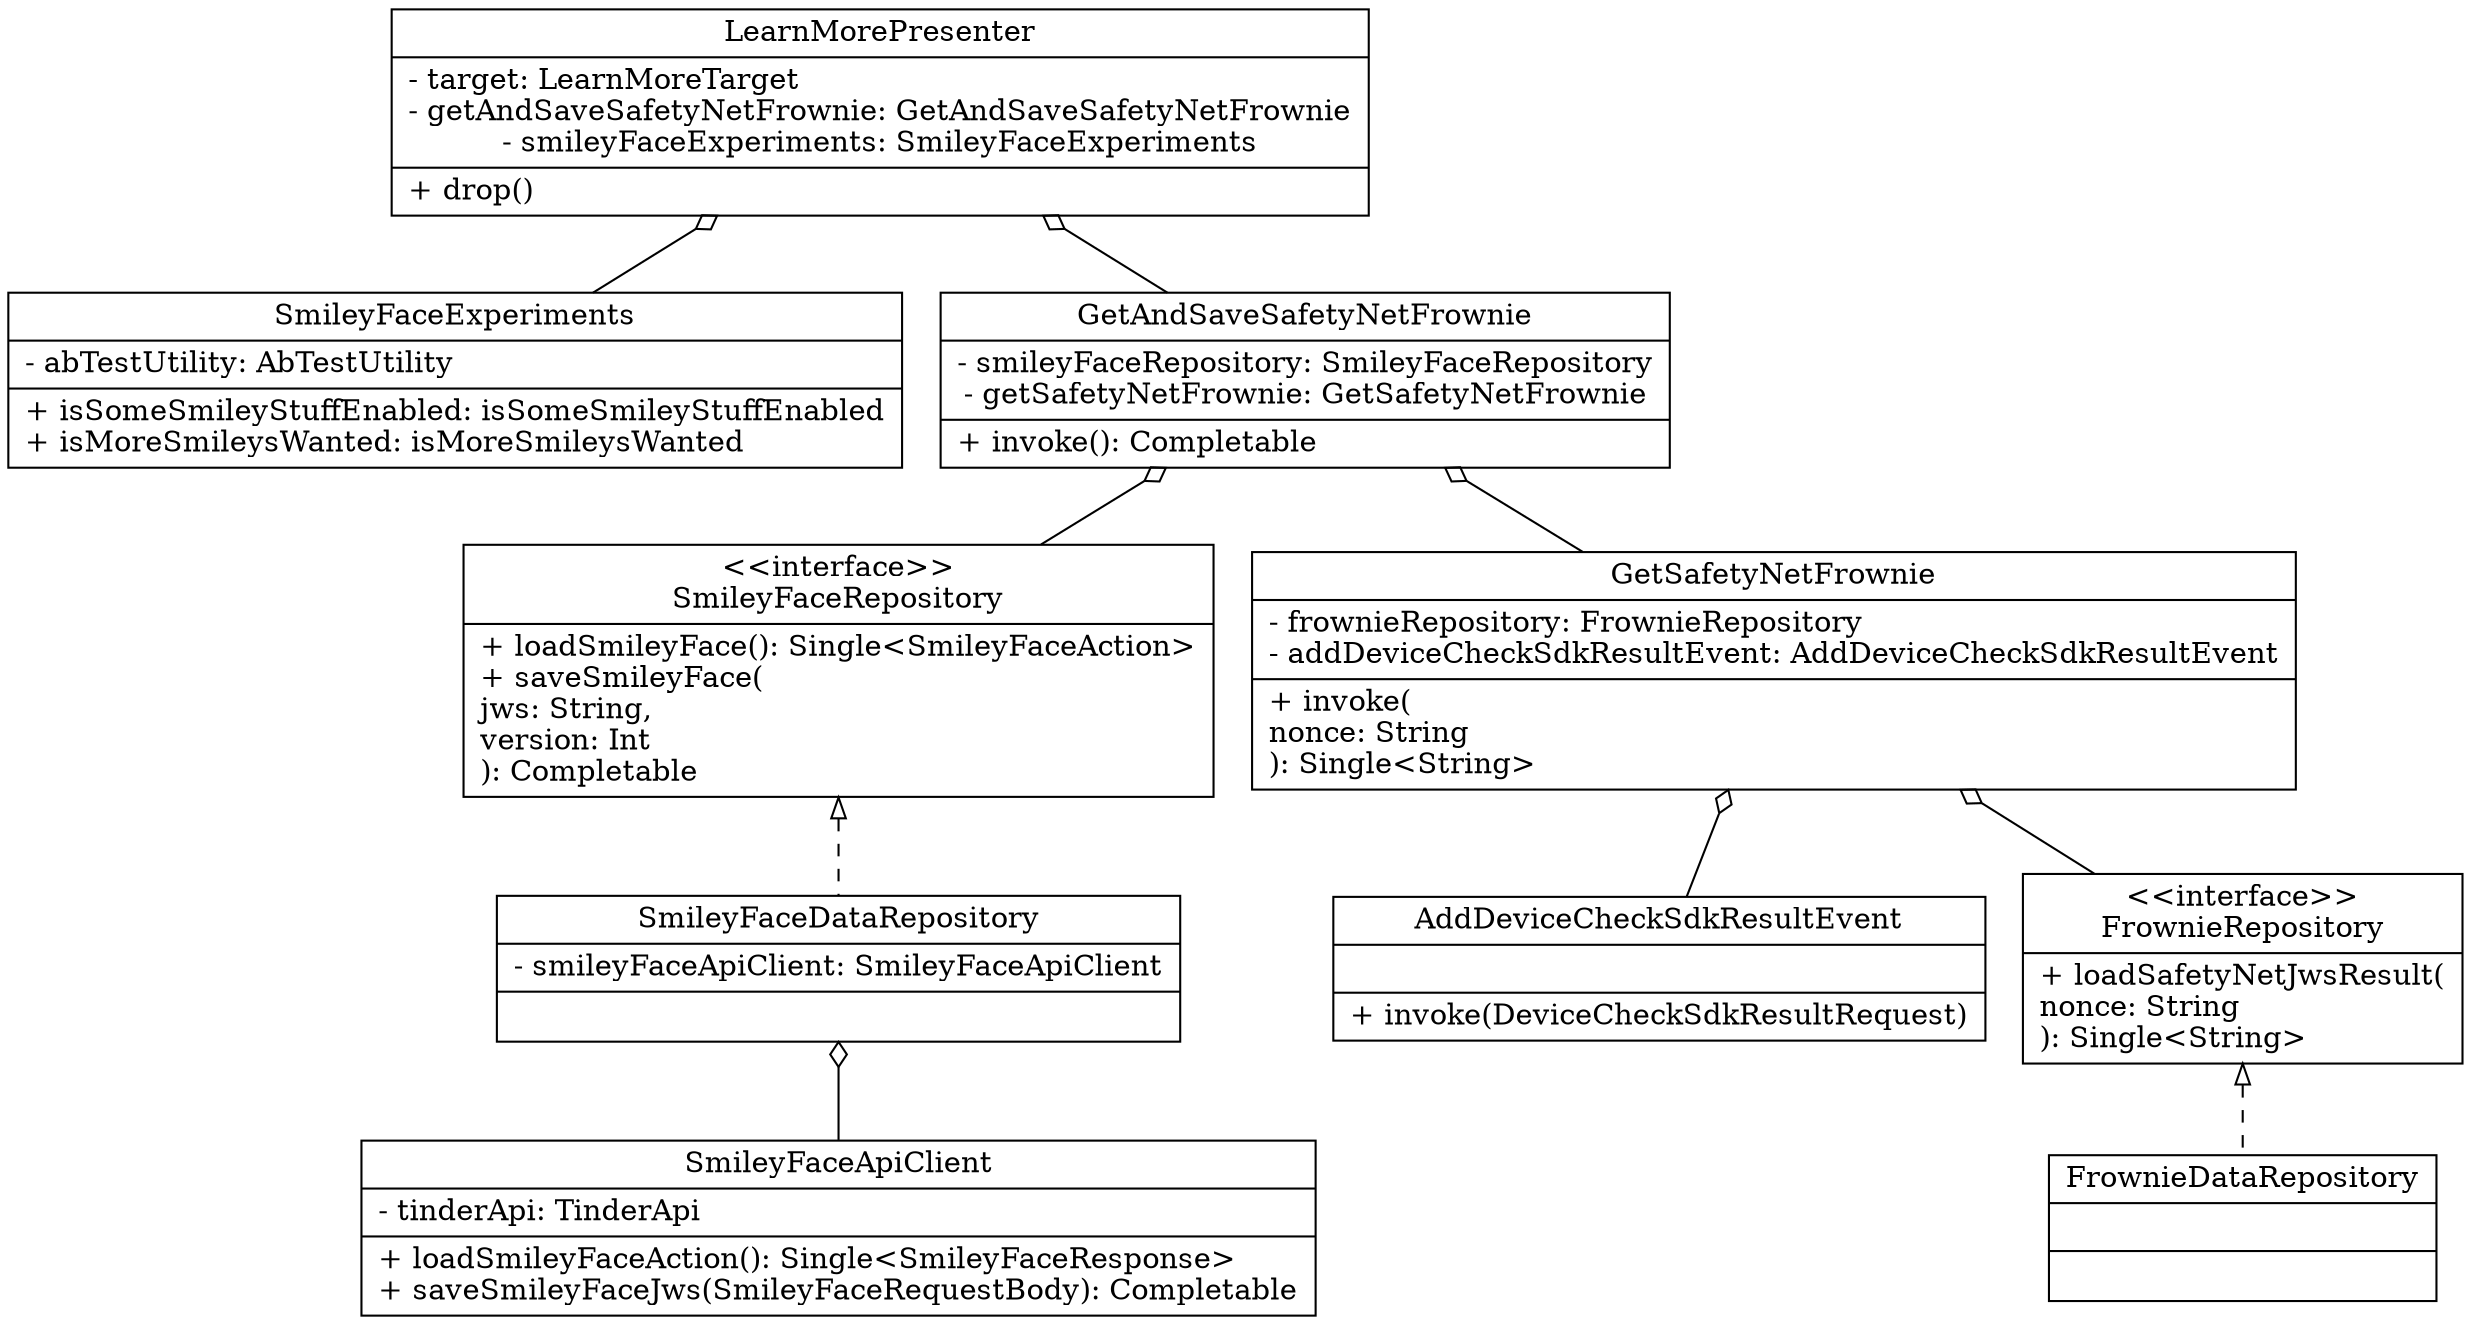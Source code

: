 strict digraph "" {
	node [label="\N"];
	SmileyFaceExperiments	 [label="{SmileyFaceExperiments|- abTestUtility: AbTestUtility\l|+ isSomeSmileyStuffEnabled: isSomeSmileyStuffEnabled\l+ isMoreSmileysWanted: \
isMoreSmileysWanted\l}",
		shape=record];
	SmileyFaceApiClient	 [label="{SmileyFaceApiClient|- tinderApi: TinderApi\l|+ loadSmileyFaceAction(): Single\<SmileyFaceResponse\>\l+ saveSmileyFaceJws(SmileyFaceRequestBody): \
Completable\l}",
		shape=record];
	AddDeviceCheckSdkResultEvent	 [label="{AddDeviceCheckSdkResultEvent||+ invoke(DeviceCheckSdkResultRequest)\l}",
		shape=record];
	dataFrownie	 [label="{FrownieDataRepository||\l}",
		shape=record];
	FrownieRepository	 [label="{ \<\<interface\>\>\nFrownieRepository|+ loadSafetyNetJwsResult(\lnonce: String\l): Single\<String\>\l}",
		shape=record];
	FrownieRepository -> dataFrownie	 [arrowtail=onormal,
		dir=back,
		style=dashed];
	dataSmileyFace	 [label="{SmileyFaceDataRepository|- smileyFaceApiClient: SmileyFaceApiClient|\l}",
		shape=record];
	dataSmileyFace -> SmileyFaceApiClient	 [arrowtail=odiamond,
		dir=back];
	SmileyFaceRepository	 [label="{ \<\<interface\>\>\nSmileyFaceRepository|+ loadSmileyFace(): Single\<SmileyFaceAction\>\l+ saveSmileyFace(\ljws: String,\lversion: \
Int\l): Completable\l}",
		shape=record];
	SmileyFaceRepository -> dataSmileyFace	 [arrowtail=onormal,
		dir=back,
		style=dashed];
	GetSafetyNetFrownie	 [label="{GetSafetyNetFrownie|- frownieRepository: FrownieRepository\l- addDeviceCheckSdkResultEvent: AddDeviceCheckSdkResultEvent|+ invoke(\lnonce: \
String\l): Single\<String\>\l}",
		shape=record];
	GetSafetyNetFrownie -> AddDeviceCheckSdkResultEvent	 [arrowtail=odiamond,
		dir=back];
	GetSafetyNetFrownie -> FrownieRepository	 [arrowtail=odiamond,
		dir=back];
	GetAndSaveSafetyNetFrownie	 [label="{GetAndSaveSafetyNetFrownie|- smileyFaceRepository: SmileyFaceRepository\l- getSafetyNetFrownie: GetSafetyNetFrownie|+ invoke(): \
Completable\l}",
		shape=record];
	GetAndSaveSafetyNetFrownie -> SmileyFaceRepository	 [arrowtail=odiamond,
		dir=back];
	GetAndSaveSafetyNetFrownie -> GetSafetyNetFrownie	 [arrowtail=odiamond,
		dir=back];
	LearnMore	 [label="{LearnMorePresenter|- target: LearnMoreTarget\l- getAndSaveSafetyNetFrownie: GetAndSaveSafetyNetFrownie\l- smileyFaceExperiments: \
SmileyFaceExperiments|+ drop()\l}",
		shape=record];
	LearnMore -> SmileyFaceExperiments	 [arrowtail=odiamond,
		dir=back];
	LearnMore -> GetAndSaveSafetyNetFrownie	 [arrowtail=odiamond,
		dir=back];
}
